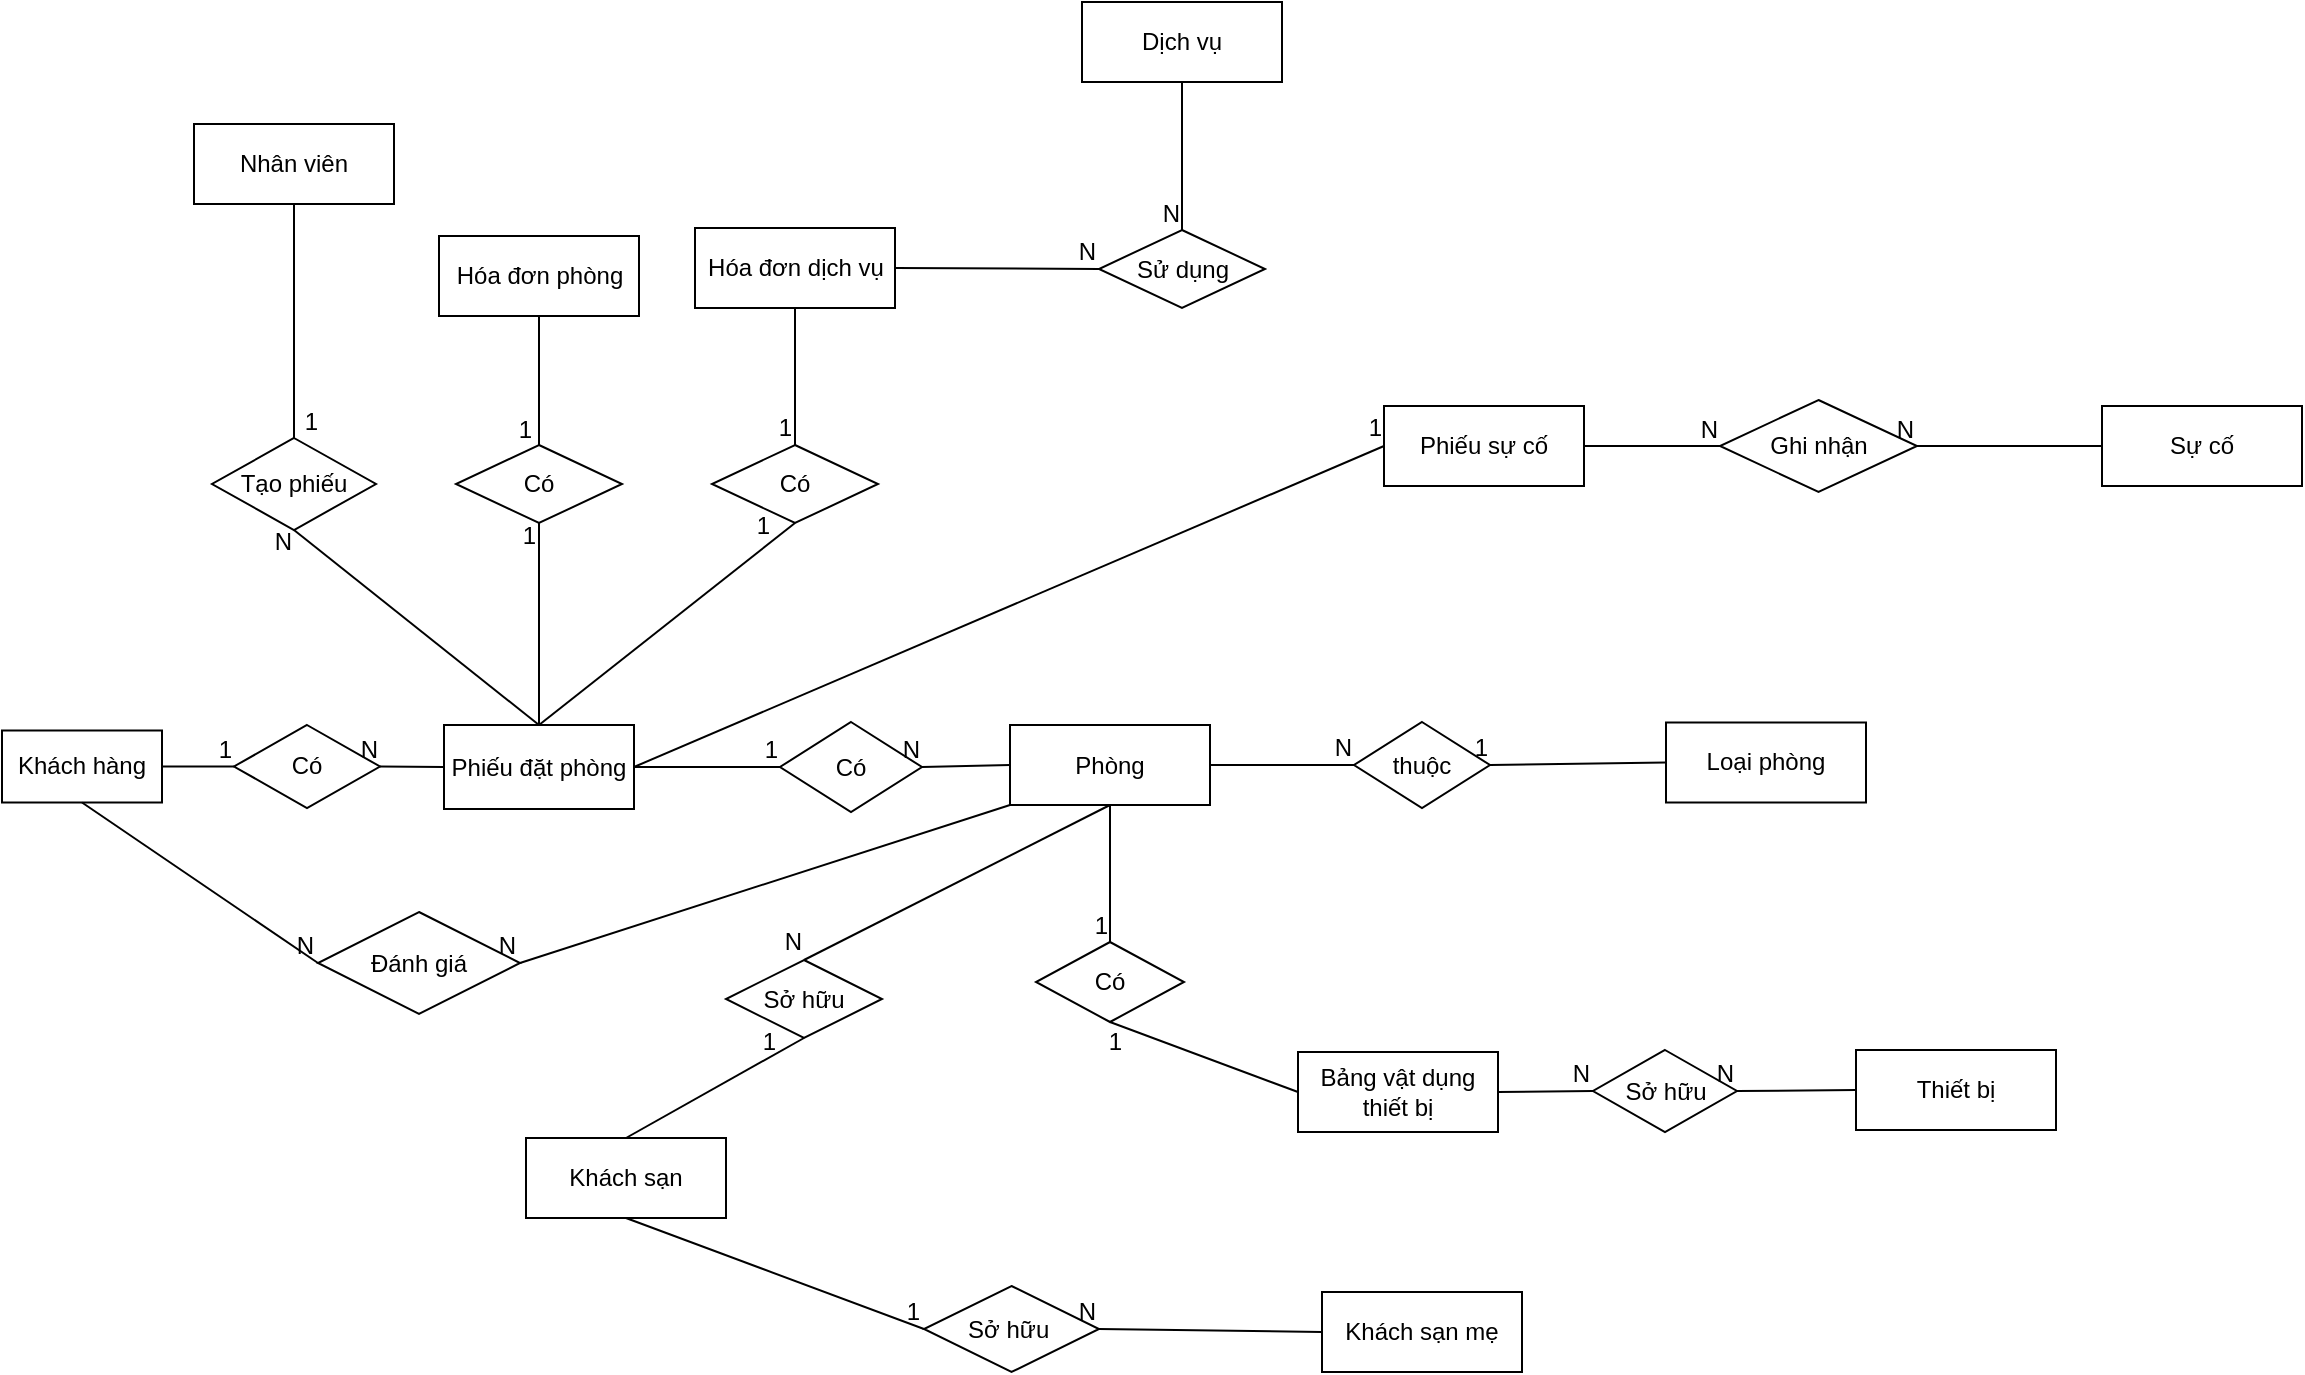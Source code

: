 <mxfile version="24.7.17">
  <diagram name="Page-1" id="38KXrhuh_r0ZW1ci2L4v">
    <mxGraphModel dx="1235" dy="799" grid="0" gridSize="10" guides="1" tooltips="1" connect="1" arrows="1" fold="1" page="1" pageScale="1" pageWidth="2336" pageHeight="1654" math="0" shadow="0">
      <root>
        <mxCell id="0" />
        <mxCell id="1" parent="0" />
        <mxCell id="CBjaDHbcw242QkBKDrpj-1" value="Có" style="shape=rhombus;perimeter=rhombusPerimeter;whiteSpace=wrap;html=1;align=center;" parent="1" vertex="1">
          <mxGeometry x="268" y="1122.5" width="73" height="41.5" as="geometry" />
        </mxCell>
        <mxCell id="CBjaDHbcw242QkBKDrpj-2" value="Khách hàng" style="whiteSpace=wrap;html=1;align=center;" parent="1" vertex="1">
          <mxGeometry x="152" y="1125.25" width="80" height="36" as="geometry" />
        </mxCell>
        <mxCell id="CBjaDHbcw242QkBKDrpj-3" value="Phiếu đặt phòng" style="whiteSpace=wrap;html=1;align=center;" parent="1" vertex="1">
          <mxGeometry x="373" y="1122.5" width="95" height="42" as="geometry" />
        </mxCell>
        <mxCell id="CBjaDHbcw242QkBKDrpj-4" value="Có" style="shape=rhombus;perimeter=rhombusPerimeter;whiteSpace=wrap;html=1;align=center;" parent="1" vertex="1">
          <mxGeometry x="541" y="1121" width="71" height="45" as="geometry" />
        </mxCell>
        <mxCell id="CBjaDHbcw242QkBKDrpj-5" value="Phòng" style="whiteSpace=wrap;html=1;align=center;" parent="1" vertex="1">
          <mxGeometry x="656" y="1122.5" width="100" height="40" as="geometry" />
        </mxCell>
        <mxCell id="CBjaDHbcw242QkBKDrpj-6" value="Có" style="shape=rhombus;perimeter=rhombusPerimeter;whiteSpace=wrap;html=1;align=center;rotation=0;" parent="1" vertex="1">
          <mxGeometry x="669" y="1231" width="74" height="40" as="geometry" />
        </mxCell>
        <mxCell id="CBjaDHbcw242QkBKDrpj-7" value="Bảng vật dụng thiết bị" style="whiteSpace=wrap;html=1;align=center;" parent="1" vertex="1">
          <mxGeometry x="800" y="1286" width="100" height="40" as="geometry" />
        </mxCell>
        <mxCell id="CBjaDHbcw242QkBKDrpj-8" value="Thiết bị" style="whiteSpace=wrap;html=1;align=center;" parent="1" vertex="1">
          <mxGeometry x="1079" y="1285" width="100" height="40" as="geometry" />
        </mxCell>
        <mxCell id="CBjaDHbcw242QkBKDrpj-9" value="Sở hữu" style="shape=rhombus;perimeter=rhombusPerimeter;whiteSpace=wrap;html=1;align=center;" parent="1" vertex="1">
          <mxGeometry x="947.5" y="1285" width="72" height="41" as="geometry" />
        </mxCell>
        <mxCell id="CBjaDHbcw242QkBKDrpj-10" value="Loại phòng" style="whiteSpace=wrap;html=1;align=center;" parent="1" vertex="1">
          <mxGeometry x="984" y="1121.25" width="100" height="40" as="geometry" />
        </mxCell>
        <mxCell id="CBjaDHbcw242QkBKDrpj-11" value="thuộc" style="shape=rhombus;perimeter=rhombusPerimeter;whiteSpace=wrap;html=1;align=center;" parent="1" vertex="1">
          <mxGeometry x="828" y="1121" width="68" height="43" as="geometry" />
        </mxCell>
        <mxCell id="CBjaDHbcw242QkBKDrpj-13" value="Phiếu sự cố" style="whiteSpace=wrap;html=1;align=center;" parent="1" vertex="1">
          <mxGeometry x="843" y="963" width="100" height="40" as="geometry" />
        </mxCell>
        <mxCell id="CBjaDHbcw242QkBKDrpj-14" value="Ghi nhận" style="shape=rhombus;perimeter=rhombusPerimeter;whiteSpace=wrap;html=1;align=center;" parent="1" vertex="1">
          <mxGeometry x="1011" y="960" width="98.5" height="46" as="geometry" />
        </mxCell>
        <mxCell id="CBjaDHbcw242QkBKDrpj-15" value="Sự cố" style="whiteSpace=wrap;html=1;align=center;" parent="1" vertex="1">
          <mxGeometry x="1202" y="963" width="100" height="40" as="geometry" />
        </mxCell>
        <mxCell id="CBjaDHbcw242QkBKDrpj-16" value="Nhân viên" style="whiteSpace=wrap;html=1;align=center;" parent="1" vertex="1">
          <mxGeometry x="248" y="822" width="100" height="40" as="geometry" />
        </mxCell>
        <mxCell id="CmPefd4hXbX57iXmey2R-1" value="" style="endArrow=none;html=1;rounded=0;fontSize=12;startSize=8;endSize=8;curved=1;exitX=0;exitY=0.5;exitDx=0;exitDy=0;entryX=1;entryY=0.5;entryDx=0;entryDy=0;" edge="1" parent="1" source="CBjaDHbcw242QkBKDrpj-10" target="CBjaDHbcw242QkBKDrpj-11">
          <mxGeometry relative="1" as="geometry">
            <mxPoint x="702" y="1036" as="sourcePoint" />
            <mxPoint x="862" y="1036" as="targetPoint" />
          </mxGeometry>
        </mxCell>
        <mxCell id="CmPefd4hXbX57iXmey2R-2" value="1" style="resizable=0;html=1;whiteSpace=wrap;align=right;verticalAlign=bottom;" connectable="0" vertex="1" parent="CmPefd4hXbX57iXmey2R-1">
          <mxGeometry x="1" relative="1" as="geometry" />
        </mxCell>
        <mxCell id="CmPefd4hXbX57iXmey2R-3" value="" style="endArrow=none;html=1;rounded=0;fontSize=12;startSize=8;endSize=8;curved=1;entryX=0;entryY=0.5;entryDx=0;entryDy=0;exitX=1;exitY=0.5;exitDx=0;exitDy=0;" edge="1" parent="1" source="CBjaDHbcw242QkBKDrpj-5" target="CBjaDHbcw242QkBKDrpj-11">
          <mxGeometry relative="1" as="geometry">
            <mxPoint x="702" y="1036" as="sourcePoint" />
            <mxPoint x="886" y="1089" as="targetPoint" />
          </mxGeometry>
        </mxCell>
        <mxCell id="CmPefd4hXbX57iXmey2R-4" value="N" style="resizable=0;html=1;whiteSpace=wrap;align=right;verticalAlign=bottom;" connectable="0" vertex="1" parent="CmPefd4hXbX57iXmey2R-3">
          <mxGeometry x="1" relative="1" as="geometry" />
        </mxCell>
        <mxCell id="CmPefd4hXbX57iXmey2R-6" value="" style="endArrow=none;html=1;rounded=0;fontSize=12;startSize=8;endSize=8;curved=1;entryX=0.5;entryY=0;entryDx=0;entryDy=0;exitX=0.5;exitY=1;exitDx=0;exitDy=0;" edge="1" parent="1" source="CBjaDHbcw242QkBKDrpj-5" target="CBjaDHbcw242QkBKDrpj-6">
          <mxGeometry relative="1" as="geometry">
            <mxPoint x="673" y="1181" as="sourcePoint" />
            <mxPoint x="866" y="1119" as="targetPoint" />
          </mxGeometry>
        </mxCell>
        <mxCell id="CmPefd4hXbX57iXmey2R-7" value="1" style="resizable=0;html=1;whiteSpace=wrap;align=right;verticalAlign=bottom;" connectable="0" vertex="1" parent="CmPefd4hXbX57iXmey2R-6">
          <mxGeometry x="1" relative="1" as="geometry" />
        </mxCell>
        <mxCell id="CmPefd4hXbX57iXmey2R-8" value="" style="endArrow=none;html=1;rounded=0;fontSize=12;startSize=8;endSize=8;curved=1;entryX=0.5;entryY=1;entryDx=0;entryDy=0;exitX=0;exitY=0.5;exitDx=0;exitDy=0;" edge="1" parent="1" source="CBjaDHbcw242QkBKDrpj-7" target="CBjaDHbcw242QkBKDrpj-6">
          <mxGeometry relative="1" as="geometry">
            <mxPoint x="716" y="1171" as="sourcePoint" />
            <mxPoint x="716" y="1241" as="targetPoint" />
          </mxGeometry>
        </mxCell>
        <mxCell id="CmPefd4hXbX57iXmey2R-9" value="1" style="resizable=0;html=1;whiteSpace=wrap;align=right;verticalAlign=bottom;" connectable="0" vertex="1" parent="CmPefd4hXbX57iXmey2R-8">
          <mxGeometry x="1" relative="1" as="geometry">
            <mxPoint x="8" y="19" as="offset" />
          </mxGeometry>
        </mxCell>
        <mxCell id="CmPefd4hXbX57iXmey2R-10" value="" style="endArrow=none;html=1;rounded=0;fontSize=12;startSize=8;endSize=8;curved=1;entryX=0;entryY=0.5;entryDx=0;entryDy=0;exitX=1;exitY=0.5;exitDx=0;exitDy=0;" edge="1" parent="1" source="CBjaDHbcw242QkBKDrpj-7" target="CBjaDHbcw242QkBKDrpj-9">
          <mxGeometry relative="1" as="geometry">
            <mxPoint x="832" y="1179" as="sourcePoint" />
            <mxPoint x="992" y="1179" as="targetPoint" />
          </mxGeometry>
        </mxCell>
        <mxCell id="CmPefd4hXbX57iXmey2R-11" value="N" style="resizable=0;html=1;whiteSpace=wrap;align=right;verticalAlign=bottom;" connectable="0" vertex="1" parent="CmPefd4hXbX57iXmey2R-10">
          <mxGeometry x="1" relative="1" as="geometry" />
        </mxCell>
        <mxCell id="CmPefd4hXbX57iXmey2R-12" value="" style="endArrow=none;html=1;rounded=0;fontSize=12;startSize=8;endSize=8;curved=1;entryX=1;entryY=0.5;entryDx=0;entryDy=0;exitX=0;exitY=0.5;exitDx=0;exitDy=0;" edge="1" parent="1" source="CBjaDHbcw242QkBKDrpj-8" target="CBjaDHbcw242QkBKDrpj-9">
          <mxGeometry relative="1" as="geometry">
            <mxPoint x="832" y="1179" as="sourcePoint" />
            <mxPoint x="992" y="1179" as="targetPoint" />
          </mxGeometry>
        </mxCell>
        <mxCell id="CmPefd4hXbX57iXmey2R-13" value="N" style="resizable=0;html=1;whiteSpace=wrap;align=right;verticalAlign=bottom;" connectable="0" vertex="1" parent="CmPefd4hXbX57iXmey2R-12">
          <mxGeometry x="1" relative="1" as="geometry" />
        </mxCell>
        <mxCell id="CmPefd4hXbX57iXmey2R-14" value="" style="endArrow=none;html=1;rounded=0;fontSize=12;startSize=8;endSize=8;curved=1;entryX=0;entryY=0.5;entryDx=0;entryDy=0;exitX=1;exitY=0.5;exitDx=0;exitDy=0;" edge="1" parent="1" source="CBjaDHbcw242QkBKDrpj-3" target="CBjaDHbcw242QkBKDrpj-13">
          <mxGeometry relative="1" as="geometry">
            <mxPoint x="564" y="1019" as="sourcePoint" />
            <mxPoint x="724" y="1019" as="targetPoint" />
          </mxGeometry>
        </mxCell>
        <mxCell id="CmPefd4hXbX57iXmey2R-15" value="1" style="resizable=0;html=1;whiteSpace=wrap;align=right;verticalAlign=bottom;" connectable="0" vertex="1" parent="CmPefd4hXbX57iXmey2R-14">
          <mxGeometry x="1" relative="1" as="geometry" />
        </mxCell>
        <mxCell id="CmPefd4hXbX57iXmey2R-16" value="" style="endArrow=none;html=1;rounded=0;fontSize=12;startSize=8;endSize=8;curved=1;entryX=0;entryY=0.5;entryDx=0;entryDy=0;exitX=1;exitY=0.5;exitDx=0;exitDy=0;" edge="1" parent="1" source="CBjaDHbcw242QkBKDrpj-2" target="CBjaDHbcw242QkBKDrpj-1">
          <mxGeometry relative="1" as="geometry">
            <mxPoint x="354" y="1065.75" as="sourcePoint" />
            <mxPoint x="514" y="1065.75" as="targetPoint" />
          </mxGeometry>
        </mxCell>
        <mxCell id="CmPefd4hXbX57iXmey2R-17" value="1" style="resizable=0;html=1;whiteSpace=wrap;align=right;verticalAlign=bottom;" connectable="0" vertex="1" parent="CmPefd4hXbX57iXmey2R-16">
          <mxGeometry x="1" relative="1" as="geometry" />
        </mxCell>
        <mxCell id="CmPefd4hXbX57iXmey2R-18" value="" style="endArrow=none;html=1;rounded=0;fontSize=12;startSize=8;endSize=8;curved=1;entryX=1;entryY=0.5;entryDx=0;entryDy=0;exitX=0;exitY=0.5;exitDx=0;exitDy=0;" edge="1" parent="1" source="CBjaDHbcw242QkBKDrpj-3" target="CBjaDHbcw242QkBKDrpj-1">
          <mxGeometry relative="1" as="geometry">
            <mxPoint x="549" y="1035" as="sourcePoint" />
            <mxPoint x="709" y="1035" as="targetPoint" />
          </mxGeometry>
        </mxCell>
        <mxCell id="CmPefd4hXbX57iXmey2R-19" value="N" style="resizable=0;html=1;whiteSpace=wrap;align=right;verticalAlign=bottom;" connectable="0" vertex="1" parent="CmPefd4hXbX57iXmey2R-18">
          <mxGeometry x="1" relative="1" as="geometry" />
        </mxCell>
        <mxCell id="CmPefd4hXbX57iXmey2R-20" value="" style="endArrow=none;html=1;rounded=0;fontSize=12;startSize=8;endSize=8;curved=1;exitX=1;exitY=0.5;exitDx=0;exitDy=0;entryX=0;entryY=0.5;entryDx=0;entryDy=0;" edge="1" parent="1" source="CBjaDHbcw242QkBKDrpj-3" target="CBjaDHbcw242QkBKDrpj-4">
          <mxGeometry relative="1" as="geometry">
            <mxPoint x="549" y="1035" as="sourcePoint" />
            <mxPoint x="709" y="1035" as="targetPoint" />
          </mxGeometry>
        </mxCell>
        <mxCell id="CmPefd4hXbX57iXmey2R-21" value="1" style="resizable=0;html=1;whiteSpace=wrap;align=right;verticalAlign=bottom;" connectable="0" vertex="1" parent="CmPefd4hXbX57iXmey2R-20">
          <mxGeometry x="1" relative="1" as="geometry" />
        </mxCell>
        <mxCell id="CmPefd4hXbX57iXmey2R-22" value="" style="endArrow=none;html=1;rounded=0;fontSize=12;startSize=8;endSize=8;curved=1;entryX=1;entryY=0.5;entryDx=0;entryDy=0;exitX=0;exitY=0.5;exitDx=0;exitDy=0;" edge="1" parent="1" source="CBjaDHbcw242QkBKDrpj-5" target="CBjaDHbcw242QkBKDrpj-4">
          <mxGeometry relative="1" as="geometry">
            <mxPoint x="549" y="1035" as="sourcePoint" />
            <mxPoint x="709" y="1035" as="targetPoint" />
          </mxGeometry>
        </mxCell>
        <mxCell id="CmPefd4hXbX57iXmey2R-23" value="N" style="resizable=0;html=1;whiteSpace=wrap;align=right;verticalAlign=bottom;" connectable="0" vertex="1" parent="CmPefd4hXbX57iXmey2R-22">
          <mxGeometry x="1" relative="1" as="geometry" />
        </mxCell>
        <mxCell id="CmPefd4hXbX57iXmey2R-24" value="" style="endArrow=none;html=1;rounded=0;fontSize=12;startSize=8;endSize=8;curved=1;entryX=0;entryY=0.5;entryDx=0;entryDy=0;exitX=1;exitY=0.5;exitDx=0;exitDy=0;" edge="1" parent="1" source="CBjaDHbcw242QkBKDrpj-13" target="CBjaDHbcw242QkBKDrpj-14">
          <mxGeometry relative="1" as="geometry">
            <mxPoint x="816" y="939" as="sourcePoint" />
            <mxPoint x="976" y="939" as="targetPoint" />
          </mxGeometry>
        </mxCell>
        <mxCell id="CmPefd4hXbX57iXmey2R-25" value="N" style="resizable=0;html=1;whiteSpace=wrap;align=right;verticalAlign=bottom;" connectable="0" vertex="1" parent="CmPefd4hXbX57iXmey2R-24">
          <mxGeometry x="1" relative="1" as="geometry" />
        </mxCell>
        <mxCell id="CmPefd4hXbX57iXmey2R-26" value="" style="endArrow=none;html=1;rounded=0;fontSize=12;startSize=8;endSize=8;curved=1;entryX=1;entryY=0.5;entryDx=0;entryDy=0;exitX=0;exitY=0.5;exitDx=0;exitDy=0;" edge="1" parent="1" source="CBjaDHbcw242QkBKDrpj-15" target="CBjaDHbcw242QkBKDrpj-14">
          <mxGeometry relative="1" as="geometry">
            <mxPoint x="816" y="939" as="sourcePoint" />
            <mxPoint x="976" y="939" as="targetPoint" />
          </mxGeometry>
        </mxCell>
        <mxCell id="CmPefd4hXbX57iXmey2R-27" value="N" style="resizable=0;html=1;whiteSpace=wrap;align=right;verticalAlign=bottom;" connectable="0" vertex="1" parent="CmPefd4hXbX57iXmey2R-26">
          <mxGeometry x="1" relative="1" as="geometry" />
        </mxCell>
        <mxCell id="CmPefd4hXbX57iXmey2R-28" value="Tạo phiếu" style="shape=rhombus;perimeter=rhombusPerimeter;whiteSpace=wrap;html=1;align=center;" vertex="1" parent="1">
          <mxGeometry x="257" y="979" width="82" height="46" as="geometry" />
        </mxCell>
        <mxCell id="CmPefd4hXbX57iXmey2R-29" value="" style="endArrow=none;html=1;rounded=0;fontSize=12;startSize=8;endSize=8;curved=1;exitX=0.5;exitY=1;exitDx=0;exitDy=0;entryX=0.5;entryY=0;entryDx=0;entryDy=0;" edge="1" parent="1" source="CBjaDHbcw242QkBKDrpj-16" target="CmPefd4hXbX57iXmey2R-28">
          <mxGeometry relative="1" as="geometry">
            <mxPoint x="423" y="949" as="sourcePoint" />
            <mxPoint x="583" y="949" as="targetPoint" />
          </mxGeometry>
        </mxCell>
        <mxCell id="CmPefd4hXbX57iXmey2R-30" value="1" style="resizable=0;html=1;whiteSpace=wrap;align=right;verticalAlign=bottom;" connectable="0" vertex="1" parent="CmPefd4hXbX57iXmey2R-29">
          <mxGeometry x="1" relative="1" as="geometry">
            <mxPoint x="13" as="offset" />
          </mxGeometry>
        </mxCell>
        <mxCell id="CmPefd4hXbX57iXmey2R-31" value="" style="endArrow=none;html=1;rounded=0;fontSize=12;startSize=8;endSize=8;curved=1;entryX=0.5;entryY=1;entryDx=0;entryDy=0;exitX=0.5;exitY=0;exitDx=0;exitDy=0;" edge="1" parent="1" source="CBjaDHbcw242QkBKDrpj-3" target="CmPefd4hXbX57iXmey2R-28">
          <mxGeometry relative="1" as="geometry">
            <mxPoint x="415" y="961" as="sourcePoint" />
            <mxPoint x="575" y="961" as="targetPoint" />
          </mxGeometry>
        </mxCell>
        <mxCell id="CmPefd4hXbX57iXmey2R-32" value="N" style="resizable=0;html=1;whiteSpace=wrap;align=right;verticalAlign=bottom;" connectable="0" vertex="1" parent="CmPefd4hXbX57iXmey2R-31">
          <mxGeometry x="1" relative="1" as="geometry">
            <mxPoint y="14" as="offset" />
          </mxGeometry>
        </mxCell>
        <mxCell id="CmPefd4hXbX57iXmey2R-33" value="Hóa đơn phòng" style="whiteSpace=wrap;html=1;align=center;" vertex="1" parent="1">
          <mxGeometry x="370.5" y="878" width="100" height="40" as="geometry" />
        </mxCell>
        <mxCell id="CmPefd4hXbX57iXmey2R-34" value="Có" style="shape=rhombus;perimeter=rhombusPerimeter;whiteSpace=wrap;html=1;align=center;" vertex="1" parent="1">
          <mxGeometry x="379" y="982.5" width="83" height="39" as="geometry" />
        </mxCell>
        <mxCell id="CmPefd4hXbX57iXmey2R-35" value="Có" style="shape=rhombus;perimeter=rhombusPerimeter;whiteSpace=wrap;html=1;align=center;" vertex="1" parent="1">
          <mxGeometry x="507" y="982.5" width="83" height="39" as="geometry" />
        </mxCell>
        <mxCell id="CmPefd4hXbX57iXmey2R-36" value="" style="endArrow=none;html=1;rounded=0;fontSize=12;startSize=8;endSize=8;curved=1;entryX=0.5;entryY=1;entryDx=0;entryDy=0;exitX=0.5;exitY=0;exitDx=0;exitDy=0;" edge="1" parent="1" source="CBjaDHbcw242QkBKDrpj-3" target="CmPefd4hXbX57iXmey2R-34">
          <mxGeometry relative="1" as="geometry">
            <mxPoint x="396" y="1008" as="sourcePoint" />
            <mxPoint x="556" y="1008" as="targetPoint" />
          </mxGeometry>
        </mxCell>
        <mxCell id="CmPefd4hXbX57iXmey2R-37" value="1" style="resizable=0;html=1;whiteSpace=wrap;align=right;verticalAlign=bottom;" connectable="0" vertex="1" parent="CmPefd4hXbX57iXmey2R-36">
          <mxGeometry x="1" relative="1" as="geometry">
            <mxPoint y="15" as="offset" />
          </mxGeometry>
        </mxCell>
        <mxCell id="CmPefd4hXbX57iXmey2R-38" value="" style="endArrow=none;html=1;rounded=0;fontSize=12;startSize=8;endSize=8;curved=1;entryX=0.5;entryY=0;entryDx=0;entryDy=0;exitX=0.5;exitY=1;exitDx=0;exitDy=0;" edge="1" parent="1" source="CmPefd4hXbX57iXmey2R-33" target="CmPefd4hXbX57iXmey2R-34">
          <mxGeometry relative="1" as="geometry">
            <mxPoint x="415" y="907" as="sourcePoint" />
            <mxPoint x="415" y="971.5" as="targetPoint" />
          </mxGeometry>
        </mxCell>
        <mxCell id="CmPefd4hXbX57iXmey2R-39" value="1" style="resizable=0;html=1;whiteSpace=wrap;align=right;verticalAlign=bottom;" connectable="0" vertex="1" parent="CmPefd4hXbX57iXmey2R-38">
          <mxGeometry x="1" relative="1" as="geometry">
            <mxPoint x="-2" y="1" as="offset" />
          </mxGeometry>
        </mxCell>
        <mxCell id="CmPefd4hXbX57iXmey2R-40" value="Hóa đơn dịch vụ" style="whiteSpace=wrap;html=1;align=center;" vertex="1" parent="1">
          <mxGeometry x="498.5" y="874" width="100" height="40" as="geometry" />
        </mxCell>
        <mxCell id="CmPefd4hXbX57iXmey2R-41" value="Dịch vụ" style="whiteSpace=wrap;html=1;align=center;" vertex="1" parent="1">
          <mxGeometry x="692" y="761" width="100" height="40" as="geometry" />
        </mxCell>
        <mxCell id="CmPefd4hXbX57iXmey2R-42" value="Sử dụng" style="shape=rhombus;perimeter=rhombusPerimeter;whiteSpace=wrap;html=1;align=center;" vertex="1" parent="1">
          <mxGeometry x="700.5" y="875" width="83" height="39" as="geometry" />
        </mxCell>
        <mxCell id="CmPefd4hXbX57iXmey2R-44" value="" style="endArrow=none;html=1;rounded=0;fontSize=12;startSize=8;endSize=8;curved=1;exitX=0.5;exitY=0;exitDx=0;exitDy=0;entryX=0.5;entryY=1;entryDx=0;entryDy=0;" edge="1" parent="1" source="CBjaDHbcw242QkBKDrpj-3" target="CmPefd4hXbX57iXmey2R-35">
          <mxGeometry relative="1" as="geometry">
            <mxPoint x="441" y="1059" as="sourcePoint" />
            <mxPoint x="601" y="1059" as="targetPoint" />
          </mxGeometry>
        </mxCell>
        <mxCell id="CmPefd4hXbX57iXmey2R-45" value="1" style="resizable=0;html=1;whiteSpace=wrap;align=right;verticalAlign=bottom;" connectable="0" vertex="1" parent="CmPefd4hXbX57iXmey2R-44">
          <mxGeometry x="1" relative="1" as="geometry">
            <mxPoint x="-11" y="10" as="offset" />
          </mxGeometry>
        </mxCell>
        <mxCell id="CmPefd4hXbX57iXmey2R-46" value="" style="endArrow=none;html=1;rounded=0;fontSize=12;startSize=8;endSize=8;curved=1;exitX=0.5;exitY=1;exitDx=0;exitDy=0;entryX=0.5;entryY=0;entryDx=0;entryDy=0;" edge="1" parent="1" source="CmPefd4hXbX57iXmey2R-40" target="CmPefd4hXbX57iXmey2R-35">
          <mxGeometry relative="1" as="geometry">
            <mxPoint x="431" y="1133" as="sourcePoint" />
            <mxPoint x="559" y="1032" as="targetPoint" />
          </mxGeometry>
        </mxCell>
        <mxCell id="CmPefd4hXbX57iXmey2R-47" value="1" style="resizable=0;html=1;whiteSpace=wrap;align=right;verticalAlign=bottom;" connectable="0" vertex="1" parent="CmPefd4hXbX57iXmey2R-46">
          <mxGeometry x="1" relative="1" as="geometry" />
        </mxCell>
        <mxCell id="CmPefd4hXbX57iXmey2R-50" value="" style="endArrow=none;html=1;rounded=0;fontSize=12;startSize=8;endSize=8;curved=1;exitX=1;exitY=0.5;exitDx=0;exitDy=0;entryX=0;entryY=0.5;entryDx=0;entryDy=0;" edge="1" parent="1" source="CmPefd4hXbX57iXmey2R-40" target="CmPefd4hXbX57iXmey2R-42">
          <mxGeometry relative="1" as="geometry">
            <mxPoint x="602" y="950" as="sourcePoint" />
            <mxPoint x="762" y="950" as="targetPoint" />
          </mxGeometry>
        </mxCell>
        <mxCell id="CmPefd4hXbX57iXmey2R-51" value="N" style="resizable=0;html=1;whiteSpace=wrap;align=right;verticalAlign=bottom;" connectable="0" vertex="1" parent="CmPefd4hXbX57iXmey2R-50">
          <mxGeometry x="1" relative="1" as="geometry" />
        </mxCell>
        <mxCell id="CmPefd4hXbX57iXmey2R-52" value="" style="endArrow=none;html=1;rounded=0;fontSize=12;startSize=8;endSize=8;curved=1;entryX=0.5;entryY=0;entryDx=0;entryDy=0;exitX=0.5;exitY=1;exitDx=0;exitDy=0;" edge="1" parent="1" source="CmPefd4hXbX57iXmey2R-41" target="CmPefd4hXbX57iXmey2R-42">
          <mxGeometry relative="1" as="geometry">
            <mxPoint x="602" y="950" as="sourcePoint" />
            <mxPoint x="762" y="950" as="targetPoint" />
          </mxGeometry>
        </mxCell>
        <mxCell id="CmPefd4hXbX57iXmey2R-53" value="N" style="resizable=0;html=1;whiteSpace=wrap;align=right;verticalAlign=bottom;" connectable="0" vertex="1" parent="CmPefd4hXbX57iXmey2R-52">
          <mxGeometry x="1" relative="1" as="geometry" />
        </mxCell>
        <mxCell id="CmPefd4hXbX57iXmey2R-54" value="Khách sạn" style="whiteSpace=wrap;html=1;align=center;" vertex="1" parent="1">
          <mxGeometry x="414" y="1329" width="100" height="40" as="geometry" />
        </mxCell>
        <mxCell id="CmPefd4hXbX57iXmey2R-55" value="Sở hữu" style="shape=rhombus;perimeter=rhombusPerimeter;whiteSpace=wrap;html=1;align=center;" vertex="1" parent="1">
          <mxGeometry x="514" y="1240" width="78" height="39" as="geometry" />
        </mxCell>
        <mxCell id="CmPefd4hXbX57iXmey2R-56" value="" style="endArrow=none;html=1;rounded=0;fontSize=12;startSize=8;endSize=8;curved=1;exitX=0.5;exitY=0;exitDx=0;exitDy=0;entryX=0.5;entryY=1;entryDx=0;entryDy=0;" edge="1" parent="1" source="CmPefd4hXbX57iXmey2R-54" target="CmPefd4hXbX57iXmey2R-55">
          <mxGeometry relative="1" as="geometry">
            <mxPoint x="518" y="1201" as="sourcePoint" />
            <mxPoint x="678" y="1201" as="targetPoint" />
          </mxGeometry>
        </mxCell>
        <mxCell id="CmPefd4hXbX57iXmey2R-57" value="1" style="resizable=0;html=1;whiteSpace=wrap;align=right;verticalAlign=bottom;" connectable="0" vertex="1" parent="CmPefd4hXbX57iXmey2R-56">
          <mxGeometry x="1" relative="1" as="geometry">
            <mxPoint x="-12" y="10" as="offset" />
          </mxGeometry>
        </mxCell>
        <mxCell id="CmPefd4hXbX57iXmey2R-58" value="" style="endArrow=none;html=1;rounded=0;fontSize=12;startSize=8;endSize=8;curved=1;entryX=0.5;entryY=0;entryDx=0;entryDy=0;exitX=0.5;exitY=1;exitDx=0;exitDy=0;" edge="1" parent="1" source="CBjaDHbcw242QkBKDrpj-5" target="CmPefd4hXbX57iXmey2R-55">
          <mxGeometry relative="1" as="geometry">
            <mxPoint x="460" y="1202" as="sourcePoint" />
            <mxPoint x="620" y="1202" as="targetPoint" />
          </mxGeometry>
        </mxCell>
        <mxCell id="CmPefd4hXbX57iXmey2R-59" value="N" style="resizable=0;html=1;whiteSpace=wrap;align=right;verticalAlign=bottom;" connectable="0" vertex="1" parent="CmPefd4hXbX57iXmey2R-58">
          <mxGeometry x="1" relative="1" as="geometry" />
        </mxCell>
        <mxCell id="CmPefd4hXbX57iXmey2R-60" value="Sở hữu&amp;nbsp;" style="shape=rhombus;perimeter=rhombusPerimeter;whiteSpace=wrap;html=1;align=center;" vertex="1" parent="1">
          <mxGeometry x="613" y="1403" width="87.5" height="43" as="geometry" />
        </mxCell>
        <mxCell id="CmPefd4hXbX57iXmey2R-61" value="" style="endArrow=none;html=1;rounded=0;fontSize=12;startSize=8;endSize=8;curved=1;exitX=0.5;exitY=1;exitDx=0;exitDy=0;entryX=0;entryY=0.5;entryDx=0;entryDy=0;" edge="1" parent="1" source="CmPefd4hXbX57iXmey2R-54" target="CmPefd4hXbX57iXmey2R-60">
          <mxGeometry relative="1" as="geometry">
            <mxPoint x="643" y="1256" as="sourcePoint" />
            <mxPoint x="803" y="1256" as="targetPoint" />
          </mxGeometry>
        </mxCell>
        <mxCell id="CmPefd4hXbX57iXmey2R-62" value="1" style="resizable=0;html=1;whiteSpace=wrap;align=right;verticalAlign=bottom;" connectable="0" vertex="1" parent="CmPefd4hXbX57iXmey2R-61">
          <mxGeometry x="1" relative="1" as="geometry" />
        </mxCell>
        <mxCell id="CmPefd4hXbX57iXmey2R-63" value="Khách sạn mẹ" style="whiteSpace=wrap;html=1;align=center;" vertex="1" parent="1">
          <mxGeometry x="812" y="1406" width="100" height="40" as="geometry" />
        </mxCell>
        <mxCell id="CmPefd4hXbX57iXmey2R-64" value="" style="endArrow=none;html=1;rounded=0;fontSize=12;startSize=8;endSize=8;curved=1;exitX=0;exitY=0.5;exitDx=0;exitDy=0;entryX=1;entryY=0.5;entryDx=0;entryDy=0;" edge="1" parent="1" source="CmPefd4hXbX57iXmey2R-63" target="CmPefd4hXbX57iXmey2R-60">
          <mxGeometry relative="1" as="geometry">
            <mxPoint x="638" y="1146" as="sourcePoint" />
            <mxPoint x="798" y="1146" as="targetPoint" />
          </mxGeometry>
        </mxCell>
        <mxCell id="CmPefd4hXbX57iXmey2R-65" value="N" style="resizable=0;html=1;whiteSpace=wrap;align=right;verticalAlign=bottom;" connectable="0" vertex="1" parent="CmPefd4hXbX57iXmey2R-64">
          <mxGeometry x="1" relative="1" as="geometry" />
        </mxCell>
        <mxCell id="CmPefd4hXbX57iXmey2R-67" value="Đánh giá" style="shape=rhombus;perimeter=rhombusPerimeter;whiteSpace=wrap;html=1;align=center;" vertex="1" parent="1">
          <mxGeometry x="310" y="1216" width="101" height="51" as="geometry" />
        </mxCell>
        <mxCell id="CmPefd4hXbX57iXmey2R-68" value="" style="endArrow=none;html=1;rounded=0;fontSize=12;startSize=8;endSize=8;curved=1;entryX=0;entryY=0.5;entryDx=0;entryDy=0;exitX=0.5;exitY=1;exitDx=0;exitDy=0;" edge="1" parent="1" source="CBjaDHbcw242QkBKDrpj-2" target="CmPefd4hXbX57iXmey2R-67">
          <mxGeometry relative="1" as="geometry">
            <mxPoint x="508" y="1104" as="sourcePoint" />
            <mxPoint x="668" y="1104" as="targetPoint" />
          </mxGeometry>
        </mxCell>
        <mxCell id="CmPefd4hXbX57iXmey2R-69" value="N" style="resizable=0;html=1;whiteSpace=wrap;align=right;verticalAlign=bottom;" connectable="0" vertex="1" parent="CmPefd4hXbX57iXmey2R-68">
          <mxGeometry x="1" relative="1" as="geometry" />
        </mxCell>
        <mxCell id="CmPefd4hXbX57iXmey2R-70" value="" style="endArrow=none;html=1;rounded=0;fontSize=12;startSize=8;endSize=8;curved=1;entryX=1;entryY=0.5;entryDx=0;entryDy=0;exitX=0;exitY=1;exitDx=0;exitDy=0;" edge="1" parent="1" source="CBjaDHbcw242QkBKDrpj-5" target="CmPefd4hXbX57iXmey2R-67">
          <mxGeometry relative="1" as="geometry">
            <mxPoint x="508" y="1104" as="sourcePoint" />
            <mxPoint x="668" y="1104" as="targetPoint" />
          </mxGeometry>
        </mxCell>
        <mxCell id="CmPefd4hXbX57iXmey2R-71" value="N" style="resizable=0;html=1;whiteSpace=wrap;align=right;verticalAlign=bottom;" connectable="0" vertex="1" parent="CmPefd4hXbX57iXmey2R-70">
          <mxGeometry x="1" relative="1" as="geometry" />
        </mxCell>
      </root>
    </mxGraphModel>
  </diagram>
</mxfile>
